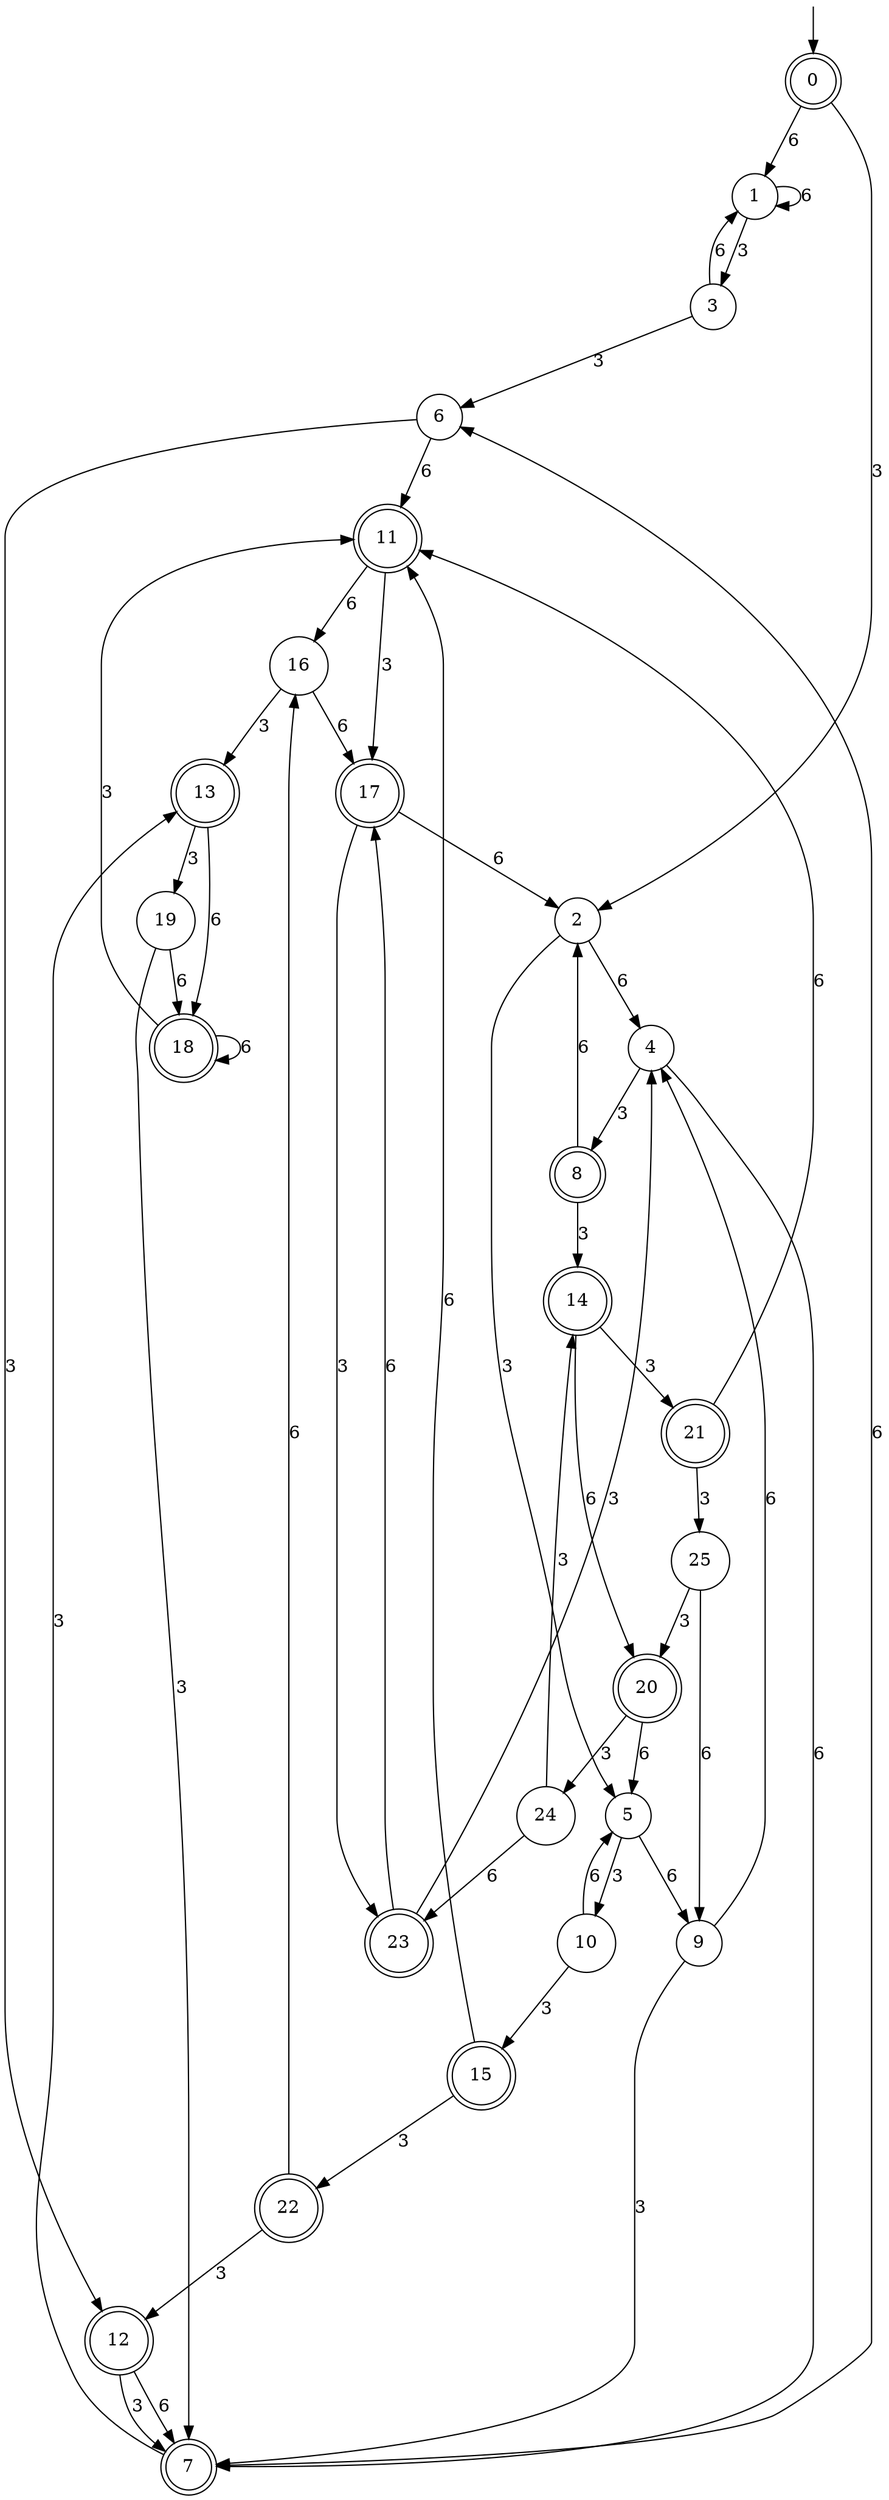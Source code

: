digraph g {

	s0 [shape="doublecircle" label="0"];
	s1 [shape="circle" label="1"];
	s2 [shape="circle" label="2"];
	s3 [shape="circle" label="3"];
	s4 [shape="circle" label="4"];
	s5 [shape="circle" label="5"];
	s6 [shape="circle" label="6"];
	s7 [shape="doublecircle" label="7"];
	s8 [shape="doublecircle" label="8"];
	s9 [shape="circle" label="9"];
	s10 [shape="circle" label="10"];
	s11 [shape="doublecircle" label="11"];
	s12 [shape="doublecircle" label="12"];
	s13 [shape="doublecircle" label="13"];
	s14 [shape="doublecircle" label="14"];
	s15 [shape="doublecircle" label="15"];
	s16 [shape="circle" label="16"];
	s17 [shape="doublecircle" label="17"];
	s18 [shape="doublecircle" label="18"];
	s19 [shape="circle" label="19"];
	s20 [shape="doublecircle" label="20"];
	s21 [shape="doublecircle" label="21"];
	s22 [shape="doublecircle" label="22"];
	s23 [shape="doublecircle" label="23"];
	s24 [shape="circle" label="24"];
	s25 [shape="circle" label="25"];
	s0 -> s1 [label="6"];
	s0 -> s2 [label="3"];
	s1 -> s1 [label="6"];
	s1 -> s3 [label="3"];
	s2 -> s4 [label="6"];
	s2 -> s5 [label="3"];
	s3 -> s1 [label="6"];
	s3 -> s6 [label="3"];
	s4 -> s7 [label="6"];
	s4 -> s8 [label="3"];
	s5 -> s9 [label="6"];
	s5 -> s10 [label="3"];
	s6 -> s11 [label="6"];
	s6 -> s12 [label="3"];
	s7 -> s6 [label="6"];
	s7 -> s13 [label="3"];
	s8 -> s2 [label="6"];
	s8 -> s14 [label="3"];
	s9 -> s4 [label="6"];
	s9 -> s7 [label="3"];
	s10 -> s5 [label="6"];
	s10 -> s15 [label="3"];
	s11 -> s16 [label="6"];
	s11 -> s17 [label="3"];
	s12 -> s7 [label="6"];
	s12 -> s7 [label="3"];
	s13 -> s18 [label="6"];
	s13 -> s19 [label="3"];
	s14 -> s20 [label="6"];
	s14 -> s21 [label="3"];
	s15 -> s11 [label="6"];
	s15 -> s22 [label="3"];
	s16 -> s17 [label="6"];
	s16 -> s13 [label="3"];
	s17 -> s2 [label="6"];
	s17 -> s23 [label="3"];
	s18 -> s18 [label="6"];
	s18 -> s11 [label="3"];
	s19 -> s18 [label="6"];
	s19 -> s7 [label="3"];
	s20 -> s5 [label="6"];
	s20 -> s24 [label="3"];
	s21 -> s11 [label="6"];
	s21 -> s25 [label="3"];
	s22 -> s16 [label="6"];
	s22 -> s12 [label="3"];
	s23 -> s17 [label="6"];
	s23 -> s4 [label="3"];
	s24 -> s23 [label="6"];
	s24 -> s14 [label="3"];
	s25 -> s9 [label="6"];
	s25 -> s20 [label="3"];

__start0 [label="" shape="none" width="0" height="0"];
__start0 -> s0;

}
